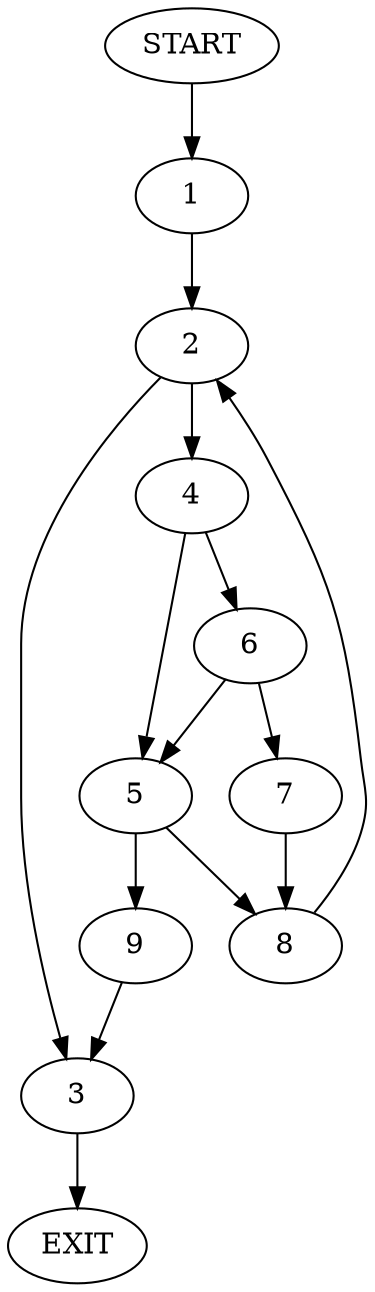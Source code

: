 digraph {
0 [label="START"]
10 [label="EXIT"]
0 -> 1
1 -> 2
2 -> 3
2 -> 4
4 -> 5
4 -> 6
3 -> 10
6 -> 7
6 -> 5
5 -> 8
5 -> 9
7 -> 8
8 -> 2
9 -> 3
}
